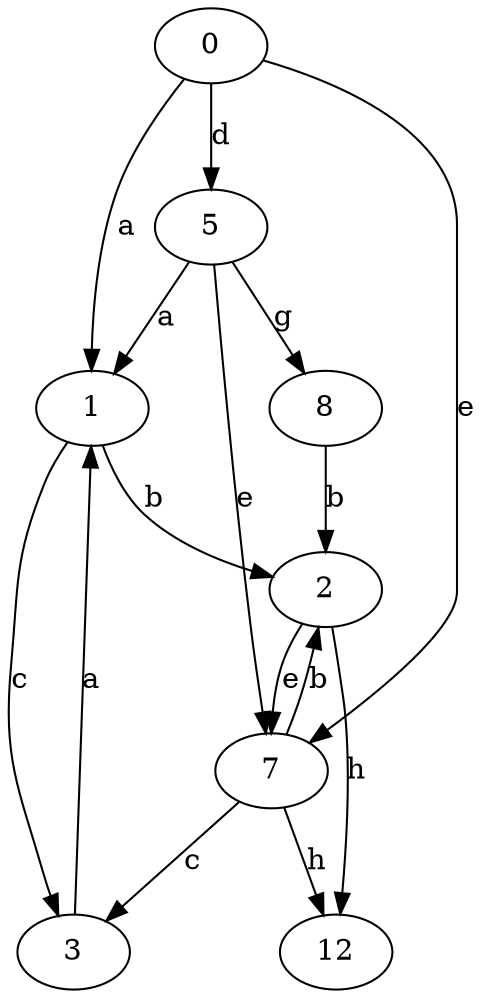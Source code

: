 strict digraph  {
0;
1;
2;
3;
5;
7;
8;
12;
0 -> 1  [label=a];
0 -> 5  [label=d];
0 -> 7  [label=e];
1 -> 2  [label=b];
1 -> 3  [label=c];
2 -> 7  [label=e];
2 -> 12  [label=h];
3 -> 1  [label=a];
5 -> 1  [label=a];
5 -> 7  [label=e];
5 -> 8  [label=g];
7 -> 2  [label=b];
7 -> 3  [label=c];
7 -> 12  [label=h];
8 -> 2  [label=b];
}
